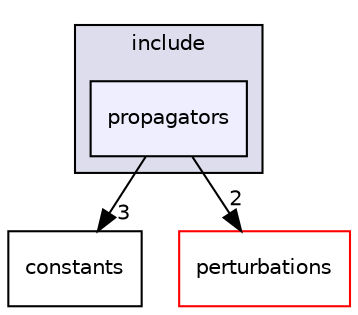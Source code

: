 digraph "include/propagators" {
  compound=true
  node [ fontsize="10", fontname="Helvetica"];
  edge [ labelfontsize="10", labelfontname="Helvetica"];
  subgraph clusterdir_d44c64559bbebec7f509842c48db8b23 {
    graph [ bgcolor="#ddddee", pencolor="black", label="include" fontname="Helvetica", fontsize="10", URL="dir_d44c64559bbebec7f509842c48db8b23.html"]
  dir_e71f1b759bebc3883eefe2f9e102561d [shape=box, label="propagators", style="filled", fillcolor="#eeeeff", pencolor="black", URL="dir_e71f1b759bebc3883eefe2f9e102561d.html"];
  }
  dir_88daf05616196eb210c6c538937e567d [shape=box label="constants" URL="dir_88daf05616196eb210c6c538937e567d.html"];
  dir_f6e74ef265a9a28212a0395aaf58c8fe [shape=box label="perturbations" fillcolor="white" style="filled" color="red" URL="dir_f6e74ef265a9a28212a0395aaf58c8fe.html"];
  dir_e71f1b759bebc3883eefe2f9e102561d->dir_88daf05616196eb210c6c538937e567d [headlabel="3", labeldistance=1.5 headhref="dir_000003_000001.html"];
  dir_e71f1b759bebc3883eefe2f9e102561d->dir_f6e74ef265a9a28212a0395aaf58c8fe [headlabel="2", labeldistance=1.5 headhref="dir_000003_000005.html"];
}
